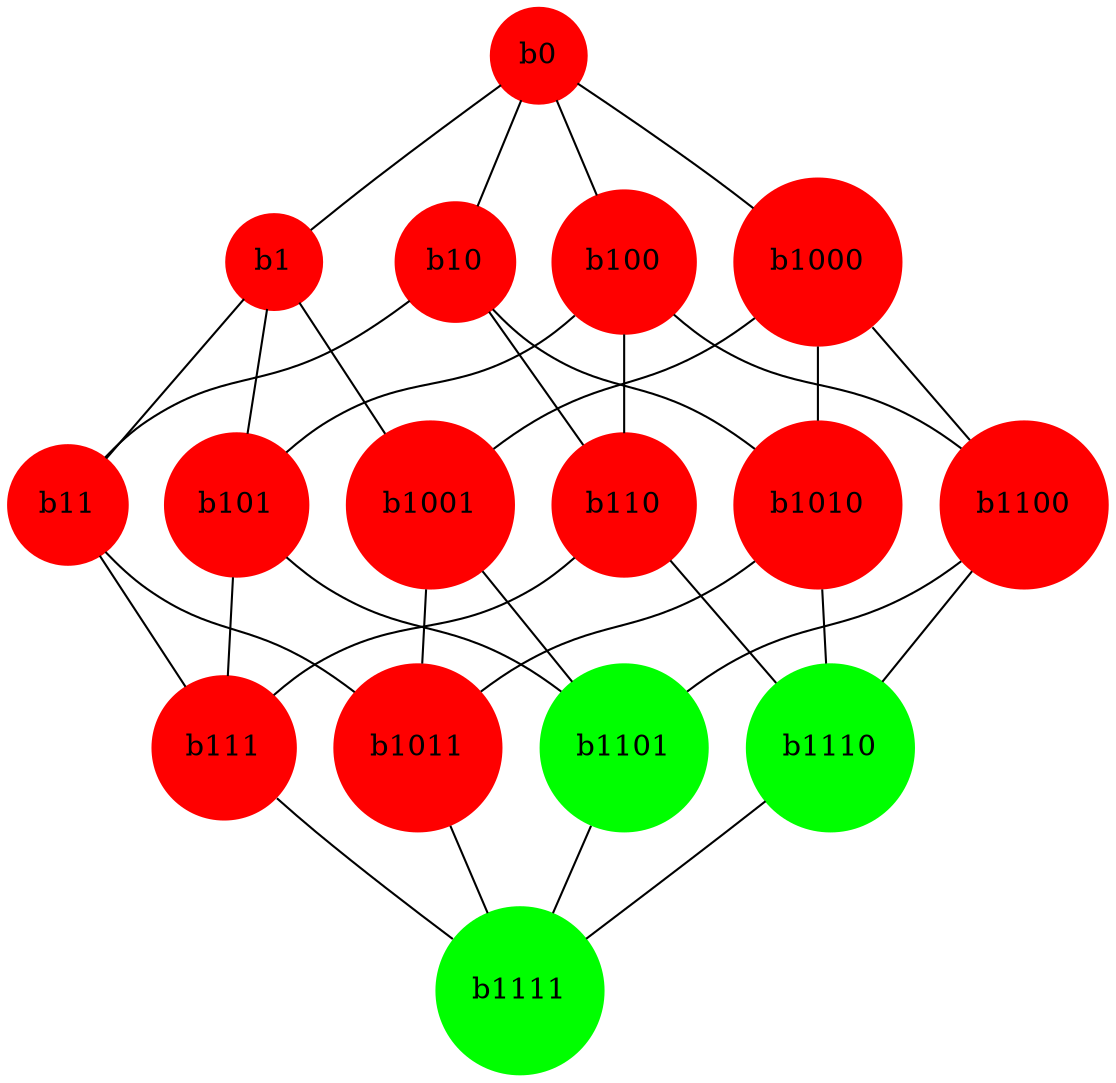 digraph{
        rankdir=BT
        node[shape=circle, style=filled, label=""]
        edge[dir=none]
b1111 [ color = green, label = "b1111"]
b111 [ color = red, label = "b111"]
b1011 [ color = red, label = "b1011"]
b1101 [ color = green, label = "b1101"]
b1110 [ color = green, label = "b1110"]
b11 [ color = red, label = "b11"]
b101 [ color = red, label = "b101"]
b110 [ color = red, label = "b110"]
b1001 [ color = red, label = "b1001"]
b1010 [ color = red, label = "b1010"]
b1100 [ color = red, label = "b1100"]
b1 [ color = red, label = "b1"]
b10 [ color = red, label = "b10"]
b100 [ color = red, label = "b100"]
b1000 [ color = red, label = "b1000"]
b0 [ color = red, label = "b0"]
b1111 -> b111
b1111 -> b1011
b1111 -> b1101
b1111 -> b1110
b111 -> b11
b1011 -> b11
b111 -> b101
b1101 -> b101
b111 -> b110
b1110 -> b110
b1011 -> b1001
b1101 -> b1001
b1011 -> b1010
b1110 -> b1010
b1101 -> b1100
b1110 -> b1100
b11 -> b1
b101 -> b1
b1001 -> b1
b11 -> b10
b110 -> b10
b1010 -> b10
b101 -> b100
b110 -> b100
b1100 -> b100
b1001 -> b1000
b1010 -> b1000
b1100 -> b1000
b1 -> b0
b10 -> b0
b100 -> b0
b1000 -> b0
}